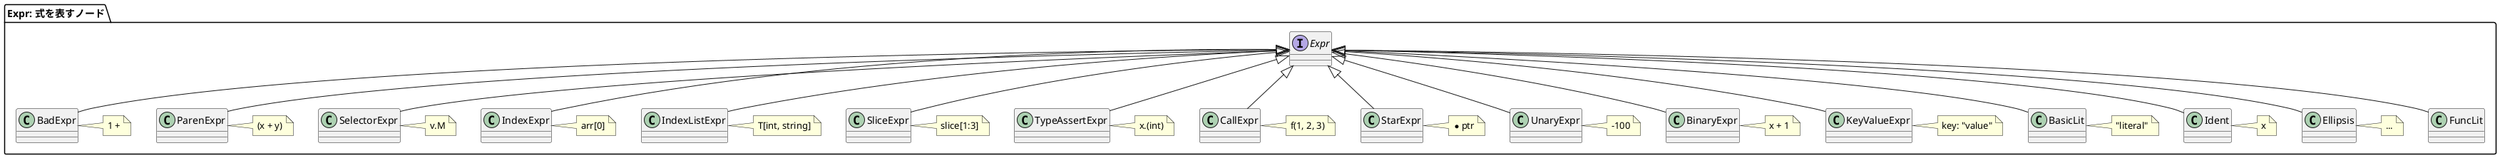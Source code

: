 @startuml
skinparam direction top to bottom

package "Expr: 式を表すノード" as PExpr {
  interface Expr
  ' NodePkg::Node <|-- Expr // 依存関係ファイルで定義

  class BadExpr
  note right of BadExpr : 1 +
  class ParenExpr
  note right of ParenExpr : (x + y)
  class SelectorExpr
  note right of SelectorExpr : v.M
  class IndexExpr
  note right of IndexExpr : arr[0]
  class IndexListExpr
  note right of IndexListExpr : T[int, string]
  class SliceExpr
  note right of SliceExpr : slice[1:3]
  class TypeAssertExpr
  note right of TypeAssertExpr : x.(int)
  class CallExpr
  note right of CallExpr : f(1, 2, 3)
  class StarExpr
  note right of StarExpr : *ptr
  class UnaryExpr
  note right of UnaryExpr : -100
  class BinaryExpr
  note right of BinaryExpr : x + 1
  class KeyValueExpr
  note right of KeyValueExpr : key: "value"
  class BasicLit
  note right of BasicLit : "literal"
  class FuncLit
  class Ident
  note right of Ident : x
  class Ellipsis
  note right of Ellipsis : ...
  Expr <|-- BadExpr
  Expr <|-- ParenExpr
  Expr <|-- SelectorExpr
  Expr <|-- IndexExpr
  Expr <|-- IndexListExpr
  Expr <|-- SliceExpr
  Expr <|-- TypeAssertExpr
  Expr <|-- CallExpr
  Expr <|-- StarExpr
  Expr <|-- UnaryExpr
  Expr <|-- BinaryExpr
  Expr <|-- KeyValueExpr
  Expr <|-- BasicLit
  Expr <|-- FuncLit
  Expr <|-- Ident
  Expr <|-- Ellipsis
}

@enduml 